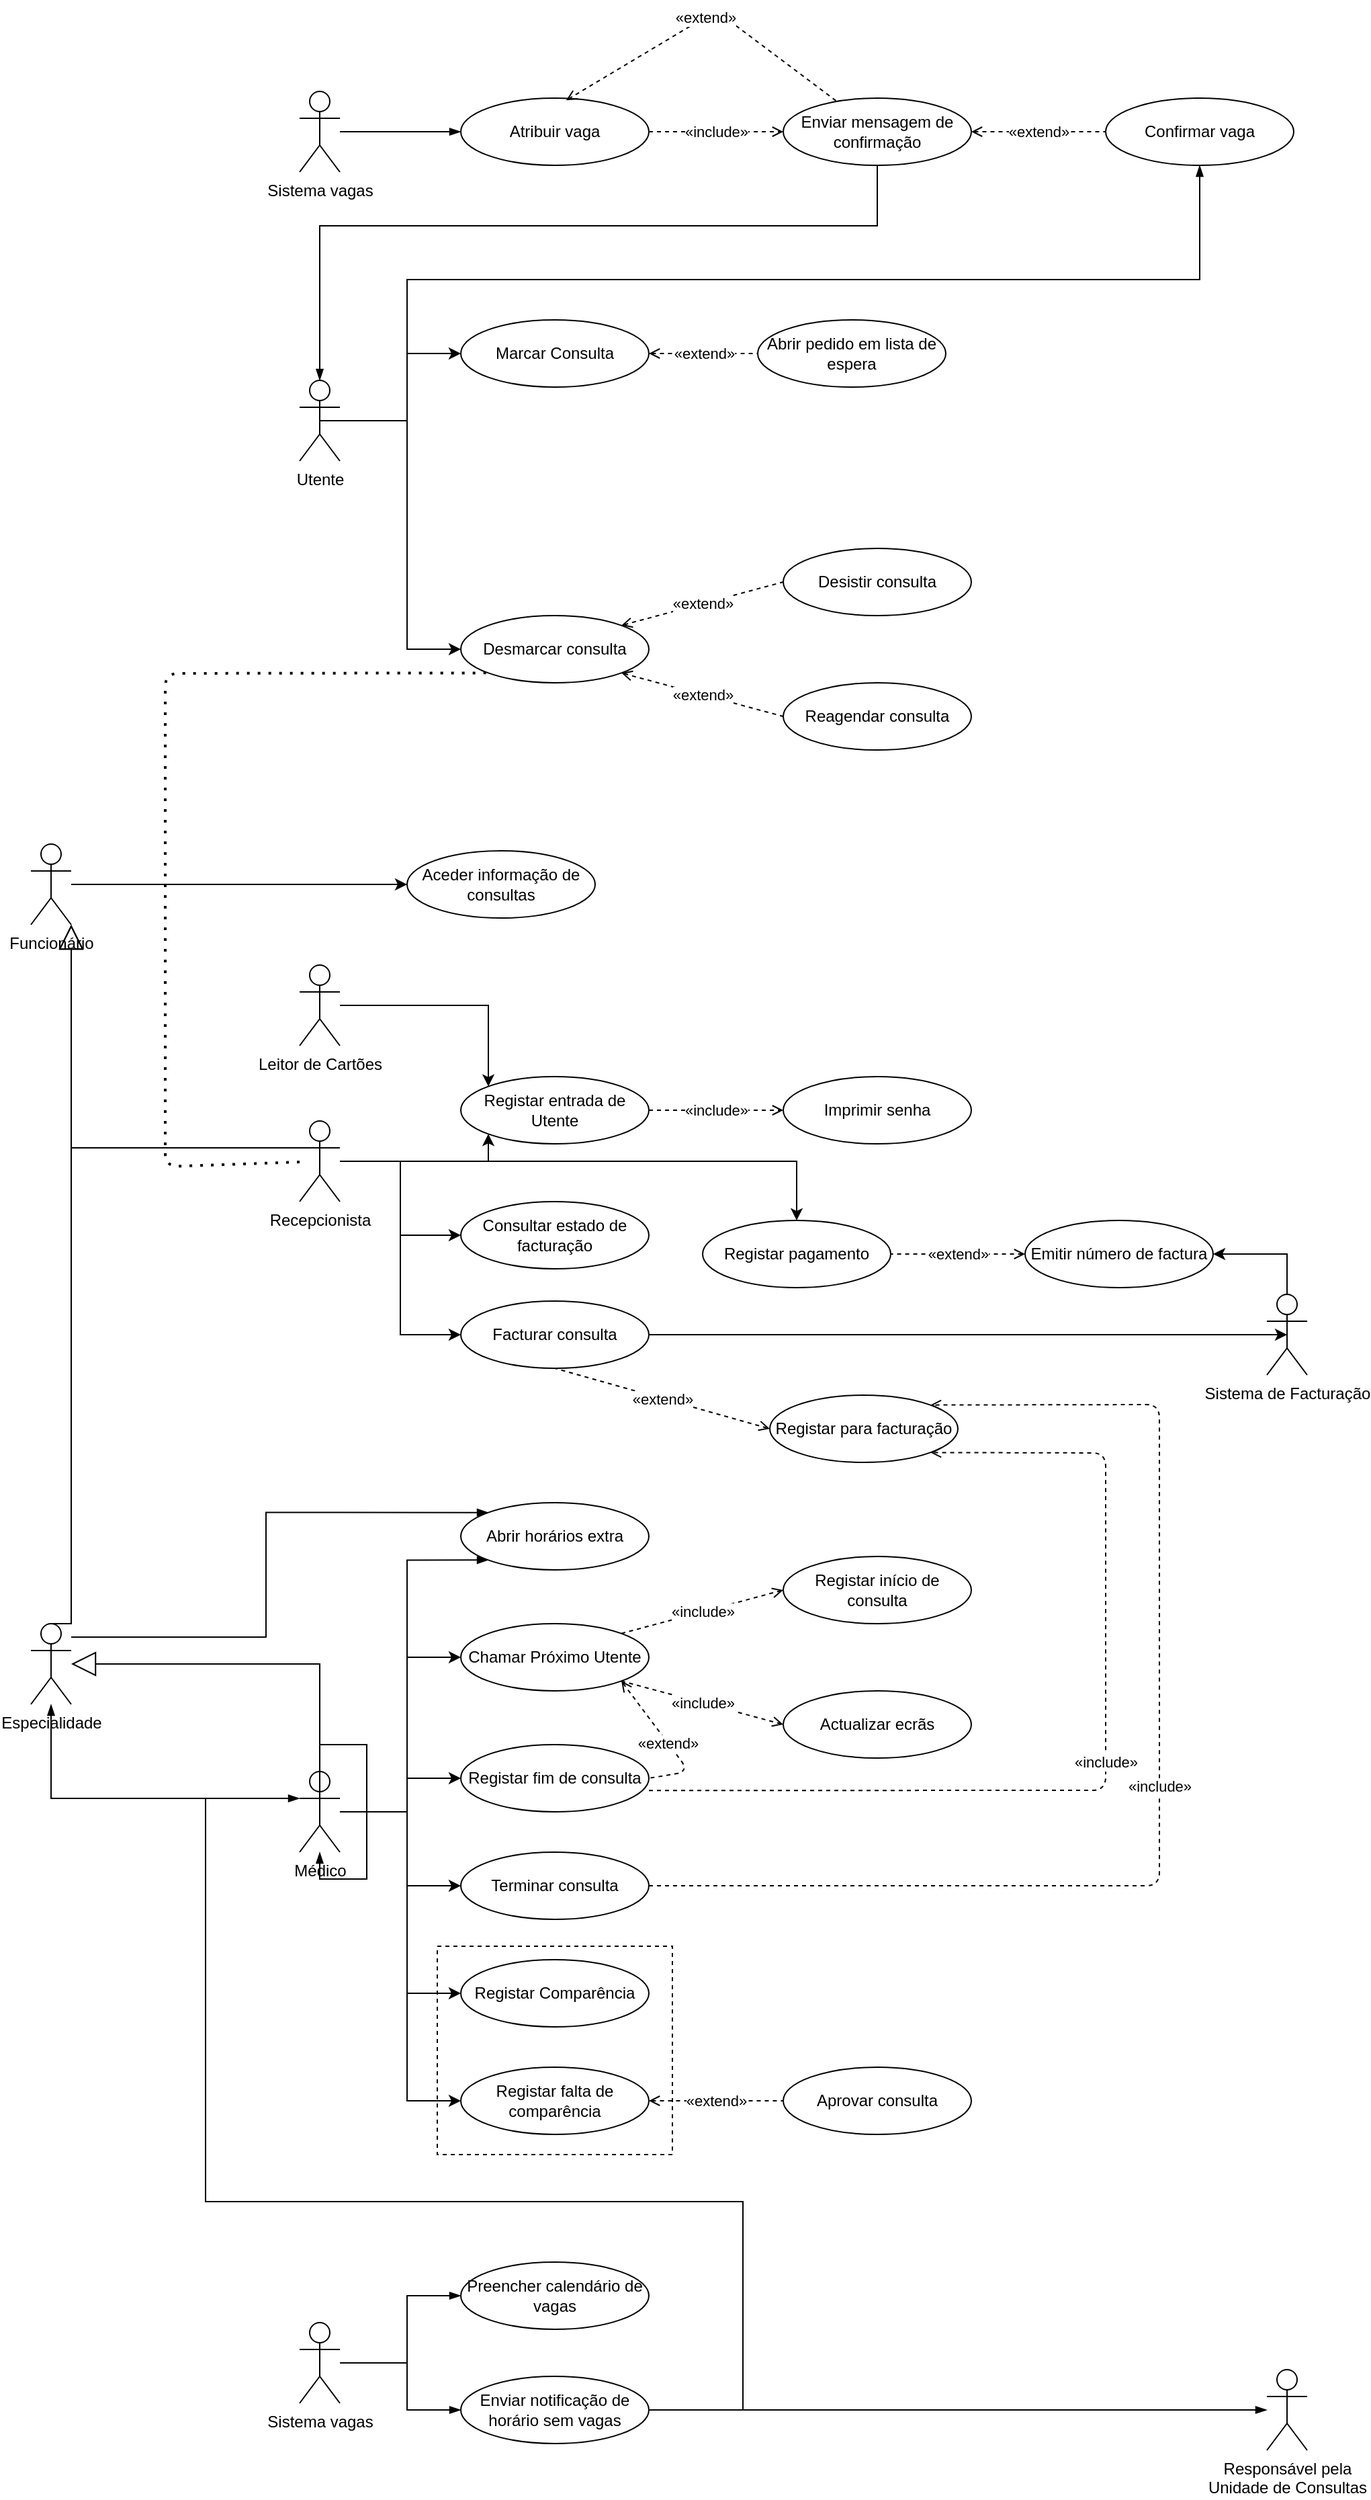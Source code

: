 <mxfile version="14.1.8" type="device"><diagram id="rlIW9Z-ZCgGAsV9PnPNQ" name="Page-1"><mxGraphModel dx="2035" dy="1785" grid="1" gridSize="10" guides="1" tooltips="1" connect="1" arrows="1" fold="1" page="1" pageScale="1" pageWidth="850" pageHeight="1100" math="0" shadow="0"><root><mxCell id="0"/><mxCell id="1" parent="0"/><mxCell id="YZ48Ijt9OCrha46DnuaJ-13" style="edgeStyle=orthogonalEdgeStyle;rounded=0;orthogonalLoop=1;jettySize=auto;html=1;exitX=0.5;exitY=0.5;exitDx=0;exitDy=0;exitPerimeter=0;entryX=0;entryY=0.5;entryDx=0;entryDy=0;" parent="1" source="YZ48Ijt9OCrha46DnuaJ-1" target="gLj6kiCUZ7eMAXrR_UM_-36" edge="1"><mxGeometry relative="1" as="geometry"><mxPoint x="160" y="105" as="targetPoint"/><Array as="points"><mxPoint x="120" y="185"/><mxPoint x="120" y="135"/></Array></mxGeometry></mxCell><mxCell id="gLj6kiCUZ7eMAXrR_UM_-40" style="edgeStyle=orthogonalEdgeStyle;rounded=0;orthogonalLoop=1;jettySize=auto;html=1;exitX=0.5;exitY=0.5;exitDx=0;exitDy=0;exitPerimeter=0;entryX=0;entryY=0.5;entryDx=0;entryDy=0;" edge="1" parent="1" source="YZ48Ijt9OCrha46DnuaJ-1" target="gLj6kiCUZ7eMAXrR_UM_-7"><mxGeometry relative="1" as="geometry"><mxPoint x="470" y="340" as="targetPoint"/><Array as="points"><mxPoint x="120" y="185"/><mxPoint x="120" y="355"/></Array></mxGeometry></mxCell><mxCell id="gLj6kiCUZ7eMAXrR_UM_-108" style="edgeStyle=orthogonalEdgeStyle;rounded=0;orthogonalLoop=1;jettySize=auto;html=1;entryX=0.5;entryY=1;entryDx=0;entryDy=0;startArrow=none;startFill=0;startSize=6;endArrow=blockThin;endFill=1;endSize=6;" edge="1" parent="1" source="YZ48Ijt9OCrha46DnuaJ-1" target="gLj6kiCUZ7eMAXrR_UM_-107"><mxGeometry relative="1" as="geometry"><Array as="points"><mxPoint x="120" y="185"/><mxPoint x="120" y="80"/><mxPoint x="710" y="80"/></Array></mxGeometry></mxCell><mxCell id="YZ48Ijt9OCrha46DnuaJ-1" value="Utente" style="shape=umlActor;verticalLabelPosition=bottom;verticalAlign=top;html=1;outlineConnect=0;" parent="1" vertex="1"><mxGeometry x="40" y="155" width="30" height="60" as="geometry"/></mxCell><mxCell id="YZ48Ijt9OCrha46DnuaJ-23" style="edgeStyle=orthogonalEdgeStyle;rounded=0;orthogonalLoop=1;jettySize=auto;html=1;entryX=0;entryY=1;entryDx=0;entryDy=0;" parent="1" source="YZ48Ijt9OCrha46DnuaJ-2" target="gLj6kiCUZ7eMAXrR_UM_-38" edge="1"><mxGeometry relative="1" as="geometry"><mxPoint x="190" y="770" as="targetPoint"/><Array as="points"><mxPoint x="181" y="736"/></Array></mxGeometry></mxCell><mxCell id="gLj6kiCUZ7eMAXrR_UM_-67" style="edgeStyle=orthogonalEdgeStyle;rounded=0;orthogonalLoop=1;jettySize=auto;html=1;entryX=0;entryY=0.5;entryDx=0;entryDy=0;" edge="1" parent="1" source="YZ48Ijt9OCrha46DnuaJ-2" target="gLj6kiCUZ7eMAXrR_UM_-62"><mxGeometry relative="1" as="geometry"/></mxCell><mxCell id="gLj6kiCUZ7eMAXrR_UM_-70" style="edgeStyle=orthogonalEdgeStyle;rounded=0;orthogonalLoop=1;jettySize=auto;html=1;entryX=0;entryY=0.5;entryDx=0;entryDy=0;" edge="1" parent="1" source="YZ48Ijt9OCrha46DnuaJ-2" target="gLj6kiCUZ7eMAXrR_UM_-68"><mxGeometry relative="1" as="geometry"/></mxCell><mxCell id="gLj6kiCUZ7eMAXrR_UM_-76" style="edgeStyle=orthogonalEdgeStyle;rounded=0;orthogonalLoop=1;jettySize=auto;html=1;entryX=0.5;entryY=0;entryDx=0;entryDy=0;" edge="1" parent="1" source="YZ48Ijt9OCrha46DnuaJ-2" target="gLj6kiCUZ7eMAXrR_UM_-74"><mxGeometry relative="1" as="geometry"><Array as="points"><mxPoint x="410" y="736"/></Array></mxGeometry></mxCell><mxCell id="YZ48Ijt9OCrha46DnuaJ-2" value="Recepcionista" style="shape=umlActor;verticalLabelPosition=bottom;verticalAlign=top;html=1;outlineConnect=0;" parent="1" vertex="1"><mxGeometry x="40" y="706" width="30" height="60" as="geometry"/></mxCell><mxCell id="gLj6kiCUZ7eMAXrR_UM_-43" style="edgeStyle=orthogonalEdgeStyle;rounded=0;orthogonalLoop=1;jettySize=auto;html=1;entryX=0;entryY=0.5;entryDx=0;entryDy=0;" edge="1" parent="1" source="YZ48Ijt9OCrha46DnuaJ-3" target="YZ48Ijt9OCrha46DnuaJ-24"><mxGeometry relative="1" as="geometry"><Array as="points"><mxPoint x="120" y="1220"/><mxPoint x="120" y="1105"/></Array></mxGeometry></mxCell><mxCell id="gLj6kiCUZ7eMAXrR_UM_-44" style="edgeStyle=orthogonalEdgeStyle;rounded=0;orthogonalLoop=1;jettySize=auto;html=1;entryX=0;entryY=0.5;entryDx=0;entryDy=0;" edge="1" parent="1" source="YZ48Ijt9OCrha46DnuaJ-3" target="YZ48Ijt9OCrha46DnuaJ-25"><mxGeometry relative="1" as="geometry"><Array as="points"><mxPoint x="120" y="1220"/><mxPoint x="120" y="1355"/></Array></mxGeometry></mxCell><mxCell id="gLj6kiCUZ7eMAXrR_UM_-45" style="edgeStyle=orthogonalEdgeStyle;rounded=0;orthogonalLoop=1;jettySize=auto;html=1;entryX=0;entryY=0.5;entryDx=0;entryDy=0;" edge="1" parent="1" source="YZ48Ijt9OCrha46DnuaJ-3" target="gLj6kiCUZ7eMAXrR_UM_-6"><mxGeometry relative="1" as="geometry"><Array as="points"><mxPoint x="120" y="1220"/><mxPoint x="120" y="1435"/></Array></mxGeometry></mxCell><mxCell id="gLj6kiCUZ7eMAXrR_UM_-46" style="edgeStyle=orthogonalEdgeStyle;rounded=0;orthogonalLoop=1;jettySize=auto;html=1;entryX=0;entryY=0.5;entryDx=0;entryDy=0;" edge="1" parent="1" source="YZ48Ijt9OCrha46DnuaJ-3" target="gLj6kiCUZ7eMAXrR_UM_-5"><mxGeometry relative="1" as="geometry"><Array as="points"><mxPoint x="120" y="1220"/><mxPoint x="120" y="1275"/></Array></mxGeometry></mxCell><mxCell id="gLj6kiCUZ7eMAXrR_UM_-56" style="edgeStyle=orthogonalEdgeStyle;rounded=0;orthogonalLoop=1;jettySize=auto;html=1;entryX=0;entryY=0.5;entryDx=0;entryDy=0;" edge="1" parent="1" source="YZ48Ijt9OCrha46DnuaJ-3" target="gLj6kiCUZ7eMAXrR_UM_-52"><mxGeometry relative="1" as="geometry"><Array as="points"><mxPoint x="120" y="1220"/><mxPoint x="120" y="1195"/></Array></mxGeometry></mxCell><mxCell id="gLj6kiCUZ7eMAXrR_UM_-95" style="edgeStyle=orthogonalEdgeStyle;rounded=0;orthogonalLoop=1;jettySize=auto;html=1;entryX=0;entryY=1;entryDx=0;entryDy=0;startArrow=none;startFill=0;startSize=6;endArrow=blockThin;endFill=1;endSize=6;" edge="1" parent="1" source="YZ48Ijt9OCrha46DnuaJ-3" target="gLj6kiCUZ7eMAXrR_UM_-93"><mxGeometry relative="1" as="geometry"><Array as="points"><mxPoint x="120" y="1220"/><mxPoint x="120" y="1033"/></Array></mxGeometry></mxCell><mxCell id="YZ48Ijt9OCrha46DnuaJ-3" value="Médico" style="shape=umlActor;verticalLabelPosition=bottom;verticalAlign=top;html=1;outlineConnect=0;" parent="1" vertex="1"><mxGeometry x="40" y="1190" width="30" height="60" as="geometry"/></mxCell><mxCell id="YZ48Ijt9OCrha46DnuaJ-4" value="Sistema de Facturação" style="shape=umlActor;verticalLabelPosition=bottom;verticalAlign=top;html=1;outlineConnect=0;" parent="1" vertex="1"><mxGeometry x="760" y="835" width="30" height="60" as="geometry"/></mxCell><mxCell id="YZ48Ijt9OCrha46DnuaJ-8" value="Responsável pela&lt;br&gt;Unidade de Consultas" style="shape=umlActor;verticalLabelPosition=bottom;verticalAlign=top;html=1;outlineConnect=0;" parent="1" vertex="1"><mxGeometry x="760" y="1635" width="30" height="60" as="geometry"/></mxCell><mxCell id="gLj6kiCUZ7eMAXrR_UM_-84" style="edgeStyle=orthogonalEdgeStyle;rounded=0;orthogonalLoop=1;jettySize=auto;html=1;entryX=0;entryY=0.5;entryDx=0;entryDy=0;startArrow=none;startFill=0;startSize=6;endArrow=blockThin;endFill=1;endSize=6;" edge="1" parent="1" source="YZ48Ijt9OCrha46DnuaJ-9" target="gLj6kiCUZ7eMAXrR_UM_-83"><mxGeometry relative="1" as="geometry"><Array as="points"><mxPoint x="120" y="1630"/><mxPoint x="120" y="1580"/></Array></mxGeometry></mxCell><mxCell id="YZ48Ijt9OCrha46DnuaJ-9" value="Sistema vagas" style="shape=umlActor;verticalLabelPosition=bottom;verticalAlign=top;html=1;outlineConnect=0;" parent="1" vertex="1"><mxGeometry x="40" y="1600" width="30" height="60" as="geometry"/></mxCell><mxCell id="YZ48Ijt9OCrha46DnuaJ-24" value="Chamar Próximo Utente" style="ellipse;whiteSpace=wrap;html=1;" parent="1" vertex="1"><mxGeometry x="160" y="1080" width="140" height="50" as="geometry"/></mxCell><mxCell id="YZ48Ijt9OCrha46DnuaJ-25" value="Registar Comparência" style="ellipse;whiteSpace=wrap;html=1;" parent="1" vertex="1"><mxGeometry x="160" y="1330" width="140" height="50" as="geometry"/></mxCell><mxCell id="gLj6kiCUZ7eMAXrR_UM_-2" value="Imprimir senha" style="ellipse;whiteSpace=wrap;html=1;" vertex="1" parent="1"><mxGeometry x="400" y="673" width="140" height="50" as="geometry"/></mxCell><mxCell id="gLj6kiCUZ7eMAXrR_UM_-3" value="«include»" style="endArrow=open;endSize=6;endFill=0;html=1;startArrow=none;startFill=0;verticalAlign=middle;dashed=1;entryX=0;entryY=0.5;entryDx=0;entryDy=0;exitX=1;exitY=0.5;exitDx=0;exitDy=0;" edge="1" parent="1" source="gLj6kiCUZ7eMAXrR_UM_-38" target="gLj6kiCUZ7eMAXrR_UM_-2"><mxGeometry width="160" relative="1" as="geometry"><mxPoint x="330" y="770" as="sourcePoint"/><mxPoint x="610" y="939" as="targetPoint"/></mxGeometry></mxCell><mxCell id="gLj6kiCUZ7eMAXrR_UM_-4" value="Aceder informação de consultas" style="ellipse;whiteSpace=wrap;html=1;" vertex="1" parent="1"><mxGeometry x="120" y="505" width="140" height="50" as="geometry"/></mxCell><mxCell id="gLj6kiCUZ7eMAXrR_UM_-5" value="Terminar consulta" style="ellipse;whiteSpace=wrap;html=1;" vertex="1" parent="1"><mxGeometry x="160" y="1250" width="140" height="50" as="geometry"/></mxCell><mxCell id="gLj6kiCUZ7eMAXrR_UM_-6" value="Registar falta de comparência" style="ellipse;whiteSpace=wrap;html=1;" vertex="1" parent="1"><mxGeometry x="160" y="1410" width="140" height="50" as="geometry"/></mxCell><mxCell id="gLj6kiCUZ7eMAXrR_UM_-7" value="Desmarcar consulta" style="ellipse;whiteSpace=wrap;html=1;" vertex="1" parent="1"><mxGeometry x="160" y="330" width="140" height="50" as="geometry"/></mxCell><mxCell id="gLj6kiCUZ7eMAXrR_UM_-8" value="Desistir consulta" style="ellipse;whiteSpace=wrap;html=1;" vertex="1" parent="1"><mxGeometry x="400" y="280" width="140" height="50" as="geometry"/></mxCell><mxCell id="gLj6kiCUZ7eMAXrR_UM_-10" value="«extend»" style="endArrow=none;endSize=6;endFill=0;html=1;startArrow=open;startFill=0;verticalAlign=middle;dashed=1;exitX=1;exitY=0;exitDx=0;exitDy=0;entryX=0;entryY=0.5;entryDx=0;entryDy=0;" edge="1" parent="1" source="gLj6kiCUZ7eMAXrR_UM_-7" target="gLj6kiCUZ7eMAXrR_UM_-8"><mxGeometry width="160" relative="1" as="geometry"><mxPoint x="180" y="90" as="sourcePoint"/><mxPoint x="300" y="90" as="targetPoint"/></mxGeometry></mxCell><mxCell id="gLj6kiCUZ7eMAXrR_UM_-11" value="Reagendar consulta" style="ellipse;whiteSpace=wrap;html=1;" vertex="1" parent="1"><mxGeometry x="400" y="380" width="140" height="50" as="geometry"/></mxCell><mxCell id="gLj6kiCUZ7eMAXrR_UM_-12" value="«extend»" style="endArrow=none;endSize=6;endFill=0;html=1;startArrow=open;startFill=0;verticalAlign=middle;dashed=1;exitX=1;exitY=1;exitDx=0;exitDy=0;entryX=0;entryY=0.5;entryDx=0;entryDy=0;" edge="1" parent="1" source="gLj6kiCUZ7eMAXrR_UM_-7" target="gLj6kiCUZ7eMAXrR_UM_-11"><mxGeometry width="160" relative="1" as="geometry"><mxPoint x="180" y="90" as="sourcePoint"/><mxPoint x="300" y="90" as="targetPoint"/></mxGeometry></mxCell><mxCell id="gLj6kiCUZ7eMAXrR_UM_-36" value="Marcar Consulta" style="ellipse;whiteSpace=wrap;html=1;" vertex="1" parent="1"><mxGeometry x="160" y="110" width="140" height="50" as="geometry"/></mxCell><mxCell id="gLj6kiCUZ7eMAXrR_UM_-38" value="Registar entrada de Utente" style="ellipse;whiteSpace=wrap;html=1;" vertex="1" parent="1"><mxGeometry x="160" y="673" width="140" height="50" as="geometry"/></mxCell><mxCell id="gLj6kiCUZ7eMAXrR_UM_-42" style="edgeStyle=orthogonalEdgeStyle;rounded=0;orthogonalLoop=1;jettySize=auto;html=1;entryX=0;entryY=0;entryDx=0;entryDy=0;" edge="1" parent="1" source="gLj6kiCUZ7eMAXrR_UM_-41" target="gLj6kiCUZ7eMAXrR_UM_-38"><mxGeometry relative="1" as="geometry"/></mxCell><mxCell id="gLj6kiCUZ7eMAXrR_UM_-41" value="Leitor de Cartões" style="shape=umlActor;verticalLabelPosition=bottom;verticalAlign=top;html=1;outlineConnect=0;" vertex="1" parent="1"><mxGeometry x="40" y="590" width="30" height="60" as="geometry"/></mxCell><mxCell id="gLj6kiCUZ7eMAXrR_UM_-47" value="«include»" style="endArrow=open;endSize=6;endFill=0;html=1;startArrow=none;startFill=0;verticalAlign=middle;dashed=1;entryX=0;entryY=0.5;entryDx=0;entryDy=0;exitX=1;exitY=1;exitDx=0;exitDy=0;" edge="1" parent="1" source="YZ48Ijt9OCrha46DnuaJ-24" target="gLj6kiCUZ7eMAXrR_UM_-48"><mxGeometry width="160" relative="1" as="geometry"><mxPoint x="279" y="905" as="sourcePoint"/><mxPoint x="380" y="900" as="targetPoint"/></mxGeometry></mxCell><mxCell id="gLj6kiCUZ7eMAXrR_UM_-48" value="Actualizar ecrãs" style="ellipse;whiteSpace=wrap;html=1;" vertex="1" parent="1"><mxGeometry x="400" y="1130" width="140" height="50" as="geometry"/></mxCell><mxCell id="gLj6kiCUZ7eMAXrR_UM_-49" value="Registar início de consulta" style="ellipse;whiteSpace=wrap;html=1;" vertex="1" parent="1"><mxGeometry x="400" y="1030" width="140" height="50" as="geometry"/></mxCell><mxCell id="gLj6kiCUZ7eMAXrR_UM_-50" value="«include»" style="endArrow=open;endSize=6;endFill=0;html=1;startArrow=none;startFill=0;verticalAlign=middle;dashed=1;exitX=1;exitY=0;exitDx=0;exitDy=0;entryX=0;entryY=0.5;entryDx=0;entryDy=0;" edge="1" parent="1" source="YZ48Ijt9OCrha46DnuaJ-24" target="gLj6kiCUZ7eMAXrR_UM_-49"><mxGeometry width="160" relative="1" as="geometry"><mxPoint x="410" y="1260" as="sourcePoint"/><mxPoint x="530" y="1260" as="targetPoint"/></mxGeometry></mxCell><mxCell id="gLj6kiCUZ7eMAXrR_UM_-52" value="Registar fim de consulta" style="ellipse;whiteSpace=wrap;html=1;" vertex="1" parent="1"><mxGeometry x="160" y="1170" width="140" height="50" as="geometry"/></mxCell><mxCell id="gLj6kiCUZ7eMAXrR_UM_-57" value="«extend»" style="endArrow=none;endSize=6;endFill=0;html=1;startArrow=open;startFill=0;verticalAlign=middle;dashed=1;exitX=1;exitY=1;exitDx=0;exitDy=0;entryX=1;entryY=0.5;entryDx=0;entryDy=0;" edge="1" parent="1" source="YZ48Ijt9OCrha46DnuaJ-24" target="gLj6kiCUZ7eMAXrR_UM_-52"><mxGeometry width="160" relative="1" as="geometry"><mxPoint x="410" y="1440" as="sourcePoint"/><mxPoint x="530" y="1440" as="targetPoint"/><Array as="points"><mxPoint x="330" y="1190"/></Array></mxGeometry></mxCell><mxCell id="gLj6kiCUZ7eMAXrR_UM_-58" value="" style="whiteSpace=wrap;html=1;fillColor=none;dashed=1;" vertex="1" parent="1"><mxGeometry x="142.5" y="1320" width="175" height="155" as="geometry"/></mxCell><mxCell id="gLj6kiCUZ7eMAXrR_UM_-59" value="Aprovar consulta" style="ellipse;whiteSpace=wrap;html=1;" vertex="1" parent="1"><mxGeometry x="400" y="1410" width="140" height="50" as="geometry"/></mxCell><mxCell id="gLj6kiCUZ7eMAXrR_UM_-60" value="«extend»" style="endArrow=none;endSize=6;endFill=0;html=1;startArrow=open;startFill=0;verticalAlign=middle;dashed=1;entryX=0;entryY=0.5;entryDx=0;entryDy=0;exitX=1;exitY=0.5;exitDx=0;exitDy=0;" edge="1" parent="1" source="gLj6kiCUZ7eMAXrR_UM_-6" target="gLj6kiCUZ7eMAXrR_UM_-59"><mxGeometry width="160" relative="1" as="geometry"><mxPoint x="360" y="1480" as="sourcePoint"/><mxPoint x="290" y="1310" as="targetPoint"/></mxGeometry></mxCell><mxCell id="gLj6kiCUZ7eMAXrR_UM_-61" value="" style="endArrow=none;dashed=1;html=1;dashPattern=1 3;strokeWidth=2;entryX=0;entryY=1;entryDx=0;entryDy=0;" edge="1" parent="1" source="YZ48Ijt9OCrha46DnuaJ-2" target="gLj6kiCUZ7eMAXrR_UM_-7"><mxGeometry width="50" height="50" relative="1" as="geometry"><mxPoint x="260" y="560" as="sourcePoint"/><mxPoint x="310" y="510" as="targetPoint"/><Array as="points"><mxPoint x="-60" y="740"/><mxPoint x="-60" y="373"/></Array></mxGeometry></mxCell><mxCell id="gLj6kiCUZ7eMAXrR_UM_-62" value="Consultar estado de facturação" style="ellipse;whiteSpace=wrap;html=1;" vertex="1" parent="1"><mxGeometry x="160" y="766" width="140" height="50" as="geometry"/></mxCell><mxCell id="gLj6kiCUZ7eMAXrR_UM_-63" value="Registar para facturação" style="ellipse;whiteSpace=wrap;html=1;" vertex="1" parent="1"><mxGeometry x="390" y="910" width="140" height="50" as="geometry"/></mxCell><mxCell id="gLj6kiCUZ7eMAXrR_UM_-64" value="«include»" style="endArrow=open;endSize=6;endFill=0;html=1;startArrow=none;startFill=0;verticalAlign=middle;dashed=1;exitX=1;exitY=0.5;exitDx=0;exitDy=0;entryX=1;entryY=0;entryDx=0;entryDy=0;" edge="1" parent="1" source="gLj6kiCUZ7eMAXrR_UM_-5" target="gLj6kiCUZ7eMAXrR_UM_-63"><mxGeometry width="160" relative="1" as="geometry"><mxPoint x="370" y="1260" as="sourcePoint"/><mxPoint x="790" y="1210" as="targetPoint"/><Array as="points"><mxPoint x="680" y="1275"/><mxPoint x="680" y="917"/></Array></mxGeometry></mxCell><mxCell id="gLj6kiCUZ7eMAXrR_UM_-66" value="«include»" style="endArrow=open;endSize=6;endFill=0;html=1;startArrow=none;startFill=0;verticalAlign=middle;dashed=1;exitX=1;exitY=0.683;exitDx=0;exitDy=0;exitPerimeter=0;entryX=1;entryY=1;entryDx=0;entryDy=0;" edge="1" parent="1" source="gLj6kiCUZ7eMAXrR_UM_-52" target="gLj6kiCUZ7eMAXrR_UM_-63"><mxGeometry width="160" relative="1" as="geometry"><mxPoint x="309.497" y="1022.678" as="sourcePoint"/><mxPoint x="690" y="870" as="targetPoint"/><Array as="points"><mxPoint x="640" y="1204"/><mxPoint x="640" y="953"/></Array></mxGeometry></mxCell><mxCell id="gLj6kiCUZ7eMAXrR_UM_-68" value="Facturar consulta" style="ellipse;whiteSpace=wrap;html=1;" vertex="1" parent="1"><mxGeometry x="160" y="840" width="140" height="50" as="geometry"/></mxCell><mxCell id="gLj6kiCUZ7eMAXrR_UM_-69" value="«extend»" style="endArrow=none;endSize=6;endFill=0;html=1;startArrow=open;startFill=0;verticalAlign=middle;dashed=1;exitX=0;exitY=0.5;exitDx=0;exitDy=0;entryX=0.5;entryY=1;entryDx=0;entryDy=0;" edge="1" parent="1" source="gLj6kiCUZ7eMAXrR_UM_-63" target="gLj6kiCUZ7eMAXrR_UM_-68"><mxGeometry width="160" relative="1" as="geometry"><mxPoint x="230" y="840" as="sourcePoint"/><mxPoint x="350" y="840" as="targetPoint"/></mxGeometry></mxCell><mxCell id="gLj6kiCUZ7eMAXrR_UM_-71" style="edgeStyle=orthogonalEdgeStyle;rounded=0;orthogonalLoop=1;jettySize=auto;html=1;exitX=1;exitY=0.5;exitDx=0;exitDy=0;entryX=0.5;entryY=0.5;entryDx=0;entryDy=0;entryPerimeter=0;" edge="1" parent="1" source="gLj6kiCUZ7eMAXrR_UM_-68" target="YZ48Ijt9OCrha46DnuaJ-4"><mxGeometry relative="1" as="geometry"><mxPoint x="80" y="746" as="sourcePoint"/><mxPoint x="420" y="850" as="targetPoint"/></mxGeometry></mxCell><mxCell id="gLj6kiCUZ7eMAXrR_UM_-72" value="Emitir número de factura" style="ellipse;whiteSpace=wrap;html=1;" vertex="1" parent="1"><mxGeometry x="580" y="780" width="140" height="50" as="geometry"/></mxCell><mxCell id="gLj6kiCUZ7eMAXrR_UM_-73" style="edgeStyle=orthogonalEdgeStyle;rounded=0;orthogonalLoop=1;jettySize=auto;html=1;exitX=0.5;exitY=0;exitDx=0;exitDy=0;entryX=1;entryY=0.5;entryDx=0;entryDy=0;exitPerimeter=0;" edge="1" parent="1" source="YZ48Ijt9OCrha46DnuaJ-4" target="gLj6kiCUZ7eMAXrR_UM_-72"><mxGeometry relative="1" as="geometry"><mxPoint x="310" y="875" as="sourcePoint"/><mxPoint x="785" y="875" as="targetPoint"/></mxGeometry></mxCell><mxCell id="gLj6kiCUZ7eMAXrR_UM_-74" value="Registar pagamento" style="ellipse;whiteSpace=wrap;html=1;" vertex="1" parent="1"><mxGeometry x="340" y="780" width="140" height="50" as="geometry"/></mxCell><mxCell id="gLj6kiCUZ7eMAXrR_UM_-75" value="«extend»" style="endArrow=none;endSize=6;endFill=0;html=1;startArrow=open;startFill=0;verticalAlign=middle;dashed=1;exitX=0;exitY=0.5;exitDx=0;exitDy=0;entryX=1;entryY=0.5;entryDx=0;entryDy=0;" edge="1" parent="1" source="gLj6kiCUZ7eMAXrR_UM_-72" target="gLj6kiCUZ7eMAXrR_UM_-74"><mxGeometry width="160" relative="1" as="geometry"><mxPoint x="560" y="785" as="sourcePoint"/><mxPoint x="400" y="740" as="targetPoint"/></mxGeometry></mxCell><mxCell id="gLj6kiCUZ7eMAXrR_UM_-78" style="edgeStyle=orthogonalEdgeStyle;rounded=0;orthogonalLoop=1;jettySize=auto;html=1;entryX=0;entryY=0.5;entryDx=0;entryDy=0;" edge="1" parent="1" source="gLj6kiCUZ7eMAXrR_UM_-77" target="gLj6kiCUZ7eMAXrR_UM_-4"><mxGeometry relative="1" as="geometry"/></mxCell><mxCell id="gLj6kiCUZ7eMAXrR_UM_-80" style="edgeStyle=orthogonalEdgeStyle;rounded=0;orthogonalLoop=1;jettySize=auto;html=1;exitX=1;exitY=1;exitDx=0;exitDy=0;exitPerimeter=0;entryX=0;entryY=0.333;entryDx=0;entryDy=0;entryPerimeter=0;endArrow=none;endFill=0;startArrow=block;startFill=0;endSize=6;startSize=16;" edge="1" parent="1" source="gLj6kiCUZ7eMAXrR_UM_-77" target="YZ48Ijt9OCrha46DnuaJ-2"><mxGeometry relative="1" as="geometry"/></mxCell><mxCell id="gLj6kiCUZ7eMAXrR_UM_-77" value="Funcionário" style="shape=umlActor;verticalLabelPosition=bottom;verticalAlign=top;html=1;outlineConnect=0;fillColor=none;" vertex="1" parent="1"><mxGeometry x="-160" y="500" width="30" height="60" as="geometry"/></mxCell><mxCell id="gLj6kiCUZ7eMAXrR_UM_-82" style="edgeStyle=orthogonalEdgeStyle;rounded=0;orthogonalLoop=1;jettySize=auto;html=1;endArrow=none;endFill=0;startArrow=block;startFill=0;endSize=6;startSize=16;entryX=0.5;entryY=0;entryDx=0;entryDy=0;entryPerimeter=0;" edge="1" parent="1" target="gLj6kiCUZ7eMAXrR_UM_-85"><mxGeometry relative="1" as="geometry"><mxPoint x="-130" y="560" as="sourcePoint"/><mxPoint x="-60" y="1000" as="targetPoint"/><Array as="points"><mxPoint x="-130" y="1080"/></Array></mxGeometry></mxCell><mxCell id="gLj6kiCUZ7eMAXrR_UM_-83" value="Preencher calendário de vagas" style="ellipse;whiteSpace=wrap;html=1;" vertex="1" parent="1"><mxGeometry x="160" y="1555" width="140" height="50" as="geometry"/></mxCell><mxCell id="gLj6kiCUZ7eMAXrR_UM_-96" style="edgeStyle=orthogonalEdgeStyle;rounded=0;orthogonalLoop=1;jettySize=auto;html=1;entryX=0;entryY=0;entryDx=0;entryDy=0;startArrow=none;startFill=0;startSize=6;endArrow=blockThin;endFill=1;endSize=6;" edge="1" parent="1" source="gLj6kiCUZ7eMAXrR_UM_-85" target="gLj6kiCUZ7eMAXrR_UM_-93"><mxGeometry relative="1" as="geometry"><Array as="points"><mxPoint x="15" y="1090"/><mxPoint x="15" y="997"/></Array></mxGeometry></mxCell><mxCell id="gLj6kiCUZ7eMAXrR_UM_-85" value="Especialidade" style="shape=umlActor;verticalLabelPosition=bottom;verticalAlign=top;html=1;outlineConnect=0;" vertex="1" parent="1"><mxGeometry x="-160" y="1080" width="30" height="60" as="geometry"/></mxCell><mxCell id="gLj6kiCUZ7eMAXrR_UM_-86" style="edgeStyle=orthogonalEdgeStyle;rounded=0;orthogonalLoop=1;jettySize=auto;html=1;entryX=0;entryY=0.5;entryDx=0;entryDy=0;startArrow=none;startFill=0;startSize=6;endArrow=blockThin;endFill=1;endSize=6;" edge="1" parent="1" source="YZ48Ijt9OCrha46DnuaJ-9" target="gLj6kiCUZ7eMAXrR_UM_-87"><mxGeometry relative="1" as="geometry"><mxPoint x="130" y="1660" as="sourcePoint"/><mxPoint x="230" y="1660" as="targetPoint"/><Array as="points"><mxPoint x="120" y="1630"/><mxPoint x="120" y="1665"/></Array></mxGeometry></mxCell><mxCell id="gLj6kiCUZ7eMAXrR_UM_-88" style="edgeStyle=orthogonalEdgeStyle;rounded=0;orthogonalLoop=1;jettySize=auto;html=1;startArrow=none;startFill=0;startSize=6;endArrow=blockThin;endFill=1;endSize=6;" edge="1" parent="1" source="gLj6kiCUZ7eMAXrR_UM_-87" target="gLj6kiCUZ7eMAXrR_UM_-85"><mxGeometry relative="1" as="geometry"><Array as="points"><mxPoint x="370" y="1665"/><mxPoint x="370" y="1510"/><mxPoint x="-30" y="1510"/><mxPoint x="-30" y="1210"/><mxPoint x="-145" y="1210"/></Array></mxGeometry></mxCell><mxCell id="gLj6kiCUZ7eMAXrR_UM_-90" style="edgeStyle=orthogonalEdgeStyle;rounded=0;orthogonalLoop=1;jettySize=auto;html=1;entryX=0;entryY=0.333;entryDx=0;entryDy=0;entryPerimeter=0;startArrow=none;startFill=0;startSize=6;endArrow=blockThin;endFill=1;endSize=6;" edge="1" parent="1" source="gLj6kiCUZ7eMAXrR_UM_-87" target="YZ48Ijt9OCrha46DnuaJ-3"><mxGeometry relative="1" as="geometry"><Array as="points"><mxPoint x="370" y="1665"/><mxPoint x="370" y="1510"/><mxPoint x="-30" y="1510"/><mxPoint x="-30" y="1210"/></Array></mxGeometry></mxCell><mxCell id="gLj6kiCUZ7eMAXrR_UM_-92" style="edgeStyle=orthogonalEdgeStyle;rounded=0;orthogonalLoop=1;jettySize=auto;html=1;exitX=1;exitY=0.5;exitDx=0;exitDy=0;startArrow=none;startFill=0;startSize=6;endArrow=blockThin;endFill=1;endSize=6;" edge="1" parent="1" source="gLj6kiCUZ7eMAXrR_UM_-87" target="YZ48Ijt9OCrha46DnuaJ-8"><mxGeometry relative="1" as="geometry"/></mxCell><mxCell id="gLj6kiCUZ7eMAXrR_UM_-87" value="Enviar notificação de horário sem vagas" style="ellipse;whiteSpace=wrap;html=1;" vertex="1" parent="1"><mxGeometry x="160" y="1640" width="140" height="50" as="geometry"/></mxCell><mxCell id="gLj6kiCUZ7eMAXrR_UM_-91" style="edgeStyle=orthogonalEdgeStyle;rounded=0;orthogonalLoop=1;jettySize=auto;html=1;endArrow=none;endFill=0;startArrow=block;startFill=0;endSize=6;startSize=16;entryX=0.5;entryY=0;entryDx=0;entryDy=0;entryPerimeter=0;" edge="1" parent="1" source="gLj6kiCUZ7eMAXrR_UM_-85" target="YZ48Ijt9OCrha46DnuaJ-3"><mxGeometry relative="1" as="geometry"><mxPoint x="-10" y="1030" as="sourcePoint"/><mxPoint x="-10" y="1060" as="targetPoint"/><Array as="points"><mxPoint x="55" y="1110"/></Array></mxGeometry></mxCell><mxCell id="gLj6kiCUZ7eMAXrR_UM_-93" value="Abrir horários extra" style="ellipse;whiteSpace=wrap;html=1;" vertex="1" parent="1"><mxGeometry x="160" y="990" width="140" height="50" as="geometry"/></mxCell><mxCell id="gLj6kiCUZ7eMAXrR_UM_-94" style="edgeStyle=orthogonalEdgeStyle;rounded=0;orthogonalLoop=1;jettySize=auto;html=1;exitX=0.5;exitY=0.667;exitDx=0;exitDy=0;exitPerimeter=0;startArrow=none;startFill=0;startSize=6;endArrow=blockThin;endFill=1;endSize=6;" edge="1" parent="1" source="YZ48Ijt9OCrha46DnuaJ-3" target="YZ48Ijt9OCrha46DnuaJ-3"><mxGeometry relative="1" as="geometry"/></mxCell><mxCell id="gLj6kiCUZ7eMAXrR_UM_-97" value="«extend»" style="endArrow=none;endSize=6;endFill=0;html=1;startArrow=open;startFill=0;verticalAlign=middle;dashed=1;exitX=1;exitY=0.5;exitDx=0;exitDy=0;" edge="1" parent="1" source="gLj6kiCUZ7eMAXrR_UM_-36" target="gLj6kiCUZ7eMAXrR_UM_-98"><mxGeometry width="160" relative="1" as="geometry"><mxPoint x="329.997" y="151.162" as="sourcePoint"/><mxPoint x="451" y="135" as="targetPoint"/></mxGeometry></mxCell><mxCell id="gLj6kiCUZ7eMAXrR_UM_-98" value="Abrir pedido em lista de espera" style="ellipse;whiteSpace=wrap;html=1;" vertex="1" parent="1"><mxGeometry x="381" y="110" width="140" height="50" as="geometry"/></mxCell><mxCell id="gLj6kiCUZ7eMAXrR_UM_-105" style="edgeStyle=orthogonalEdgeStyle;rounded=0;orthogonalLoop=1;jettySize=auto;html=1;entryX=0;entryY=0.5;entryDx=0;entryDy=0;startArrow=none;startFill=0;startSize=6;endArrow=blockThin;endFill=1;endSize=6;" edge="1" parent="1" source="gLj6kiCUZ7eMAXrR_UM_-99" target="gLj6kiCUZ7eMAXrR_UM_-100"><mxGeometry relative="1" as="geometry"/></mxCell><mxCell id="gLj6kiCUZ7eMAXrR_UM_-99" value="Sistema vagas" style="shape=umlActor;verticalLabelPosition=bottom;verticalAlign=top;html=1;outlineConnect=0;" vertex="1" parent="1"><mxGeometry x="40" y="-60" width="30" height="60" as="geometry"/></mxCell><mxCell id="gLj6kiCUZ7eMAXrR_UM_-100" value="Atribuir vaga" style="ellipse;whiteSpace=wrap;html=1;" vertex="1" parent="1"><mxGeometry x="160" y="-55" width="140" height="50" as="geometry"/></mxCell><mxCell id="gLj6kiCUZ7eMAXrR_UM_-102" value="«include»" style="endArrow=open;endSize=6;endFill=0;html=1;startArrow=none;startFill=0;verticalAlign=middle;dashed=1;exitX=1;exitY=0.5;exitDx=0;exitDy=0;" edge="1" parent="1" source="gLj6kiCUZ7eMAXrR_UM_-100" target="gLj6kiCUZ7eMAXrR_UM_-103"><mxGeometry width="160" relative="1" as="geometry"><mxPoint x="305" y="-30.42" as="sourcePoint"/><mxPoint x="425" y="-30.42" as="targetPoint"/></mxGeometry></mxCell><mxCell id="gLj6kiCUZ7eMAXrR_UM_-104" style="edgeStyle=orthogonalEdgeStyle;rounded=0;orthogonalLoop=1;jettySize=auto;html=1;entryX=0.5;entryY=0;entryDx=0;entryDy=0;entryPerimeter=0;startArrow=none;startFill=0;startSize=6;endArrow=blockThin;endFill=1;endSize=6;" edge="1" parent="1" source="gLj6kiCUZ7eMAXrR_UM_-103" target="YZ48Ijt9OCrha46DnuaJ-1"><mxGeometry relative="1" as="geometry"><Array as="points"><mxPoint x="470" y="40"/><mxPoint x="55" y="40"/></Array></mxGeometry></mxCell><mxCell id="gLj6kiCUZ7eMAXrR_UM_-103" value="Enviar mensagem de confirmação" style="ellipse;whiteSpace=wrap;html=1;" vertex="1" parent="1"><mxGeometry x="400" y="-55.0" width="140" height="50" as="geometry"/></mxCell><mxCell id="gLj6kiCUZ7eMAXrR_UM_-106" value="«extend»" style="endArrow=none;endSize=6;endFill=0;html=1;startArrow=open;startFill=0;verticalAlign=middle;dashed=1;" edge="1" parent="1" target="gLj6kiCUZ7eMAXrR_UM_-107"><mxGeometry width="160" relative="1" as="geometry"><mxPoint x="540" y="-30" as="sourcePoint"/><mxPoint x="660" y="-30.42" as="targetPoint"/></mxGeometry></mxCell><mxCell id="gLj6kiCUZ7eMAXrR_UM_-107" value="Confirmar vaga" style="ellipse;whiteSpace=wrap;html=1;" vertex="1" parent="1"><mxGeometry x="640" y="-55.0" width="140" height="50" as="geometry"/></mxCell><mxCell id="gLj6kiCUZ7eMAXrR_UM_-109" value="«extend»" style="endArrow=none;endSize=6;endFill=0;html=1;startArrow=open;startFill=0;verticalAlign=middle;dashed=1;exitX=0.56;exitY=0.033;exitDx=0;exitDy=0;exitPerimeter=0;" edge="1" parent="1" source="gLj6kiCUZ7eMAXrR_UM_-100" target="gLj6kiCUZ7eMAXrR_UM_-103"><mxGeometry width="160" relative="1" as="geometry"><mxPoint x="391" y="-150" as="sourcePoint"/><mxPoint x="230" y="-90" as="targetPoint"/><Array as="points"><mxPoint x="350" y="-120"/></Array></mxGeometry></mxCell></root></mxGraphModel></diagram></mxfile>